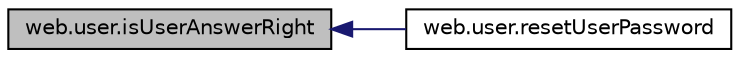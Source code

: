 digraph "web.user.isUserAnswerRight"
{
  edge [fontname="Helvetica",fontsize="10",labelfontname="Helvetica",labelfontsize="10"];
  node [fontname="Helvetica",fontsize="10",shape=record];
  rankdir="LR";
  Node1 [label="web.user.isUserAnswerRight",height=0.2,width=0.4,color="black", fillcolor="grey75", style="filled" fontcolor="black"];
  Node1 -> Node2 [dir="back",color="midnightblue",fontsize="10",style="solid",fontname="Helvetica"];
  Node2 [label="web.user.resetUserPassword",height=0.2,width=0.4,color="black", fillcolor="white", style="filled",URL="$namespaceweb_1_1user.html#aaab11f1324b2c958c63a3d4005ef8f36"];
}
